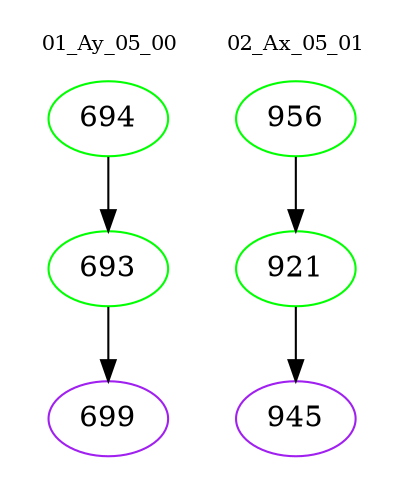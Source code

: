 digraph{
subgraph cluster_0 {
color = white
label = "01_Ay_05_00";
fontsize=10;
T0_694 [label="694", color="green"]
T0_694 -> T0_693 [color="black"]
T0_693 [label="693", color="green"]
T0_693 -> T0_699 [color="black"]
T0_699 [label="699", color="purple"]
}
subgraph cluster_1 {
color = white
label = "02_Ax_05_01";
fontsize=10;
T1_956 [label="956", color="green"]
T1_956 -> T1_921 [color="black"]
T1_921 [label="921", color="green"]
T1_921 -> T1_945 [color="black"]
T1_945 [label="945", color="purple"]
}
}

